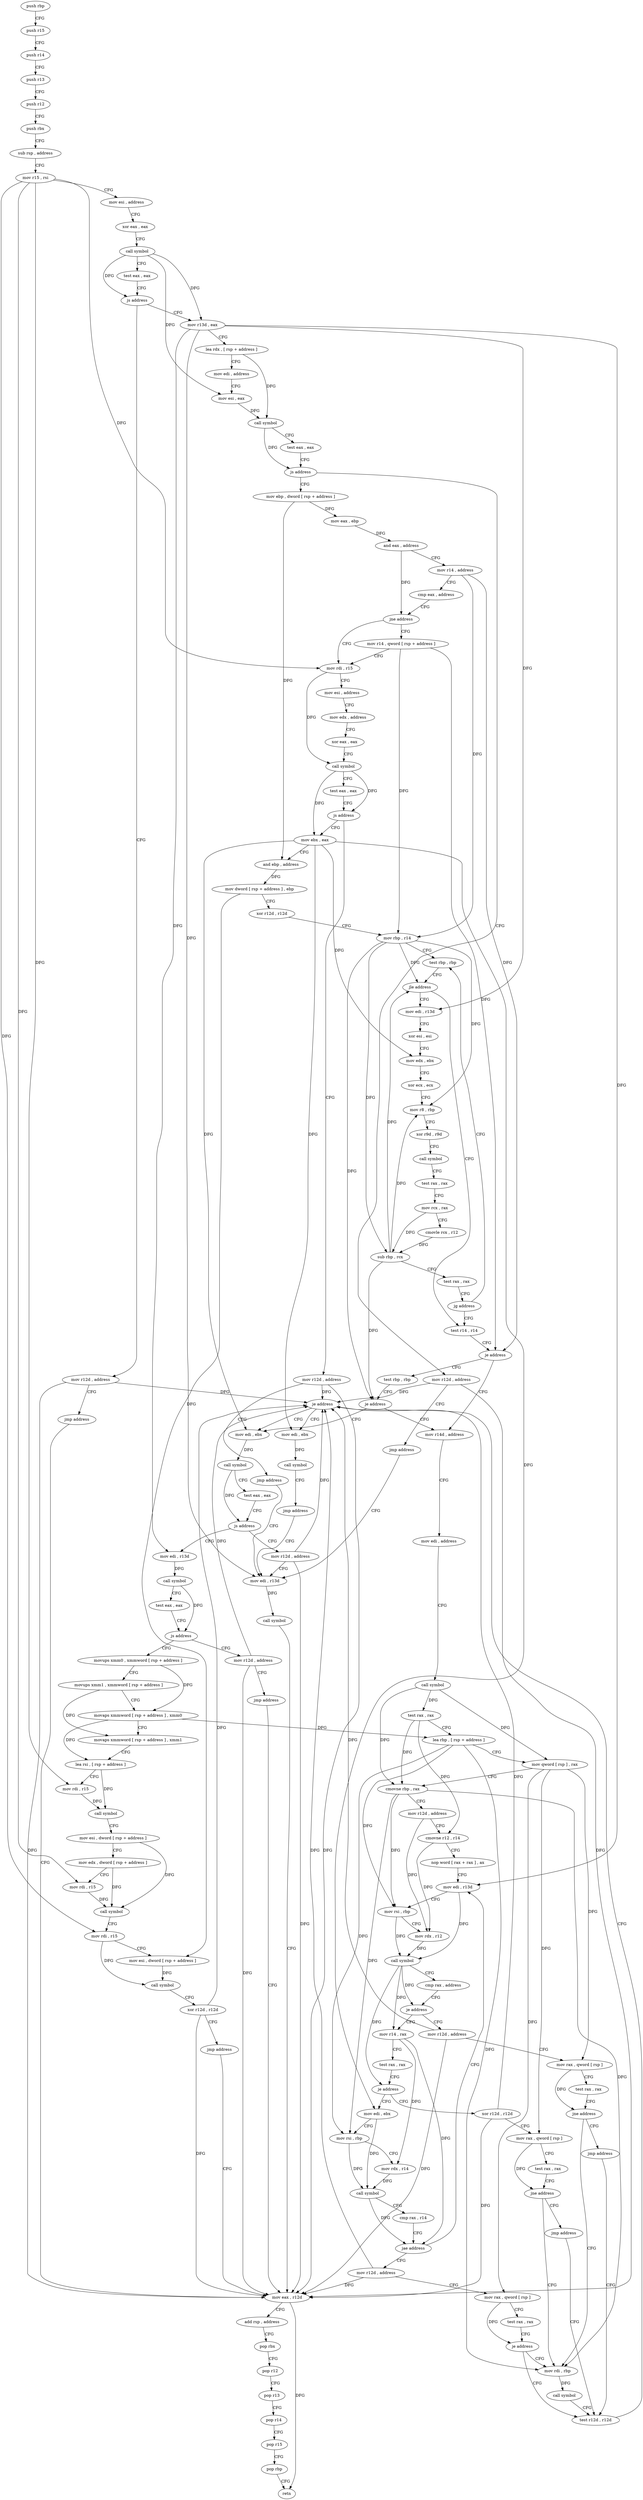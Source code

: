 digraph "func" {
"4216368" [label = "push rbp" ]
"4216369" [label = "push r15" ]
"4216371" [label = "push r14" ]
"4216373" [label = "push r13" ]
"4216375" [label = "push r12" ]
"4216377" [label = "push rbx" ]
"4216378" [label = "sub rsp , address" ]
"4216385" [label = "mov r15 , rsi" ]
"4216388" [label = "mov esi , address" ]
"4216393" [label = "xor eax , eax" ]
"4216395" [label = "call symbol" ]
"4216400" [label = "test eax , eax" ]
"4216402" [label = "js address" ]
"4216718" [label = "mov r12d , address" ]
"4216408" [label = "mov r13d , eax" ]
"4216724" [label = "jmp address" ]
"4216857" [label = "mov eax , r12d" ]
"4216411" [label = "lea rdx , [ rsp + address ]" ]
"4216416" [label = "mov edi , address" ]
"4216421" [label = "mov esi , eax" ]
"4216423" [label = "call symbol" ]
"4216428" [label = "test eax , eax" ]
"4216430" [label = "js address" ]
"4216729" [label = "mov r12d , address" ]
"4216436" [label = "mov ebp , dword [ rsp + address ]" ]
"4216860" [label = "add rsp , address" ]
"4216867" [label = "pop rbx" ]
"4216868" [label = "pop r12" ]
"4216870" [label = "pop r13" ]
"4216872" [label = "pop r14" ]
"4216874" [label = "pop r15" ]
"4216876" [label = "pop rbp" ]
"4216877" [label = "retn" ]
"4216735" [label = "jmp address" ]
"4216849" [label = "mov edi , r13d" ]
"4216440" [label = "mov eax , ebp" ]
"4216442" [label = "and eax , address" ]
"4216447" [label = "mov r14 , address" ]
"4216454" [label = "cmp eax , address" ]
"4216459" [label = "jne address" ]
"4216466" [label = "mov rdi , r15" ]
"4216461" [label = "mov r14 , qword [ rsp + address ]" ]
"4216852" [label = "call symbol" ]
"4216469" [label = "mov esi , address" ]
"4216474" [label = "mov edx , address" ]
"4216479" [label = "xor eax , eax" ]
"4216481" [label = "call symbol" ]
"4216486" [label = "test eax , eax" ]
"4216488" [label = "js address" ]
"4216835" [label = "mov r12d , address" ]
"4216494" [label = "mov ebx , eax" ]
"4216841" [label = "jmp address" ]
"4216496" [label = "and ebp , address" ]
"4216502" [label = "mov dword [ rsp + address ] , ebp" ]
"4216506" [label = "xor r12d , r12d" ]
"4216509" [label = "mov rbp , r14" ]
"4216512" [label = "test rbp , rbp" ]
"4216555" [label = "test r14 , r14" ]
"4216558" [label = "je address" ]
"4216569" [label = "mov r14d , address" ]
"4216560" [label = "test rbp , rbp" ]
"4216517" [label = "mov edi , r13d" ]
"4216520" [label = "xor esi , esi" ]
"4216522" [label = "mov edx , ebx" ]
"4216524" [label = "xor ecx , ecx" ]
"4216526" [label = "mov r8 , rbp" ]
"4216529" [label = "xor r9d , r9d" ]
"4216532" [label = "call symbol" ]
"4216537" [label = "test rax , rax" ]
"4216540" [label = "mov rcx , rax" ]
"4216543" [label = "cmovle rcx , r12" ]
"4216547" [label = "sub rbp , rcx" ]
"4216550" [label = "test rax , rax" ]
"4216553" [label = "jg address" ]
"4216575" [label = "mov edi , address" ]
"4216580" [label = "call symbol" ]
"4216585" [label = "test rax , rax" ]
"4216588" [label = "lea rbp , [ rsp + address ]" ]
"4216596" [label = "mov qword [ rsp ] , rax" ]
"4216600" [label = "cmovne rbp , rax" ]
"4216604" [label = "mov r12d , address" ]
"4216610" [label = "cmovne r12 , r14" ]
"4216614" [label = "nop word [ rax + rax ] , ax" ]
"4216624" [label = "mov edi , r13d" ]
"4216563" [label = "je address" ]
"4216737" [label = "mov edi , ebx" ]
"4216515" [label = "jle address" ]
"4216886" [label = "mov r12d , address" ]
"4216892" [label = "mov rax , qword [ rsp ]" ]
"4216896" [label = "test rax , rax" ]
"4216899" [label = "jne address" ]
"4216693" [label = "mov rdi , rbp" ]
"4216905" [label = "jmp address" ]
"4216648" [label = "mov r14 , rax" ]
"4216651" [label = "test rax , rax" ]
"4216654" [label = "je address" ]
"4216910" [label = "xor r12d , r12d" ]
"4216660" [label = "mov edi , ebx" ]
"4216739" [label = "call symbol" ]
"4216744" [label = "test eax , eax" ]
"4216746" [label = "js address" ]
"4216843" [label = "mov r12d , address" ]
"4216748" [label = "mov edi , r13d" ]
"4216696" [label = "call symbol" ]
"4216701" [label = "test r12d , r12d" ]
"4216913" [label = "mov rax , qword [ rsp ]" ]
"4216917" [label = "test rax , rax" ]
"4216920" [label = "jne address" ]
"4216926" [label = "jmp address" ]
"4216662" [label = "mov rsi , rbp" ]
"4216665" [label = "mov rdx , r14" ]
"4216668" [label = "call symbol" ]
"4216673" [label = "cmp rax , r14" ]
"4216676" [label = "jae address" ]
"4216678" [label = "mov r12d , address" ]
"4216751" [label = "call symbol" ]
"4216756" [label = "test eax , eax" ]
"4216758" [label = "js address" ]
"4216878" [label = "mov r12d , address" ]
"4216760" [label = "movups xmm0 , xmmword [ rsp + address ]" ]
"4216706" [label = "mov edi , ebx" ]
"4216708" [label = "call symbol" ]
"4216713" [label = "jmp address" ]
"4216704" [label = "je address" ]
"4216627" [label = "mov rsi , rbp" ]
"4216630" [label = "mov rdx , r12" ]
"4216633" [label = "call symbol" ]
"4216638" [label = "cmp rax , address" ]
"4216642" [label = "je address" ]
"4216684" [label = "mov rax , qword [ rsp ]" ]
"4216688" [label = "test rax , rax" ]
"4216691" [label = "je address" ]
"4216884" [label = "jmp address" ]
"4216765" [label = "movups xmm1 , xmmword [ rsp + address ]" ]
"4216770" [label = "movaps xmmword [ rsp + address ] , xmm0" ]
"4216778" [label = "movaps xmmword [ rsp + address ] , xmm1" ]
"4216786" [label = "lea rsi , [ rsp + address ]" ]
"4216794" [label = "mov rdi , r15" ]
"4216797" [label = "call symbol" ]
"4216802" [label = "mov esi , dword [ rsp + address ]" ]
"4216806" [label = "mov edx , dword [ rsp + address ]" ]
"4216810" [label = "mov rdi , r15" ]
"4216813" [label = "call symbol" ]
"4216818" [label = "mov rdi , r15" ]
"4216821" [label = "mov esi , dword [ rsp + address ]" ]
"4216825" [label = "call symbol" ]
"4216830" [label = "xor r12d , r12d" ]
"4216833" [label = "jmp address" ]
"4216368" -> "4216369" [ label = "CFG" ]
"4216369" -> "4216371" [ label = "CFG" ]
"4216371" -> "4216373" [ label = "CFG" ]
"4216373" -> "4216375" [ label = "CFG" ]
"4216375" -> "4216377" [ label = "CFG" ]
"4216377" -> "4216378" [ label = "CFG" ]
"4216378" -> "4216385" [ label = "CFG" ]
"4216385" -> "4216388" [ label = "CFG" ]
"4216385" -> "4216466" [ label = "DFG" ]
"4216385" -> "4216794" [ label = "DFG" ]
"4216385" -> "4216810" [ label = "DFG" ]
"4216385" -> "4216818" [ label = "DFG" ]
"4216388" -> "4216393" [ label = "CFG" ]
"4216393" -> "4216395" [ label = "CFG" ]
"4216395" -> "4216400" [ label = "CFG" ]
"4216395" -> "4216402" [ label = "DFG" ]
"4216395" -> "4216408" [ label = "DFG" ]
"4216395" -> "4216421" [ label = "DFG" ]
"4216400" -> "4216402" [ label = "CFG" ]
"4216402" -> "4216718" [ label = "CFG" ]
"4216402" -> "4216408" [ label = "CFG" ]
"4216718" -> "4216724" [ label = "CFG" ]
"4216718" -> "4216857" [ label = "DFG" ]
"4216718" -> "4216704" [ label = "DFG" ]
"4216408" -> "4216411" [ label = "CFG" ]
"4216408" -> "4216849" [ label = "DFG" ]
"4216408" -> "4216517" [ label = "DFG" ]
"4216408" -> "4216748" [ label = "DFG" ]
"4216408" -> "4216624" [ label = "DFG" ]
"4216724" -> "4216857" [ label = "CFG" ]
"4216857" -> "4216860" [ label = "CFG" ]
"4216857" -> "4216877" [ label = "DFG" ]
"4216411" -> "4216416" [ label = "CFG" ]
"4216411" -> "4216423" [ label = "DFG" ]
"4216416" -> "4216421" [ label = "CFG" ]
"4216421" -> "4216423" [ label = "DFG" ]
"4216423" -> "4216428" [ label = "CFG" ]
"4216423" -> "4216430" [ label = "DFG" ]
"4216428" -> "4216430" [ label = "CFG" ]
"4216430" -> "4216729" [ label = "CFG" ]
"4216430" -> "4216436" [ label = "CFG" ]
"4216729" -> "4216735" [ label = "CFG" ]
"4216729" -> "4216857" [ label = "DFG" ]
"4216729" -> "4216704" [ label = "DFG" ]
"4216436" -> "4216440" [ label = "DFG" ]
"4216436" -> "4216496" [ label = "DFG" ]
"4216860" -> "4216867" [ label = "CFG" ]
"4216867" -> "4216868" [ label = "CFG" ]
"4216868" -> "4216870" [ label = "CFG" ]
"4216870" -> "4216872" [ label = "CFG" ]
"4216872" -> "4216874" [ label = "CFG" ]
"4216874" -> "4216876" [ label = "CFG" ]
"4216876" -> "4216877" [ label = "CFG" ]
"4216735" -> "4216849" [ label = "CFG" ]
"4216849" -> "4216852" [ label = "DFG" ]
"4216440" -> "4216442" [ label = "DFG" ]
"4216442" -> "4216447" [ label = "CFG" ]
"4216442" -> "4216459" [ label = "DFG" ]
"4216447" -> "4216454" [ label = "CFG" ]
"4216447" -> "4216509" [ label = "DFG" ]
"4216447" -> "4216558" [ label = "DFG" ]
"4216454" -> "4216459" [ label = "CFG" ]
"4216459" -> "4216466" [ label = "CFG" ]
"4216459" -> "4216461" [ label = "CFG" ]
"4216466" -> "4216469" [ label = "CFG" ]
"4216466" -> "4216481" [ label = "DFG" ]
"4216461" -> "4216466" [ label = "CFG" ]
"4216461" -> "4216509" [ label = "DFG" ]
"4216461" -> "4216558" [ label = "DFG" ]
"4216852" -> "4216857" [ label = "CFG" ]
"4216469" -> "4216474" [ label = "CFG" ]
"4216474" -> "4216479" [ label = "CFG" ]
"4216479" -> "4216481" [ label = "CFG" ]
"4216481" -> "4216486" [ label = "CFG" ]
"4216481" -> "4216488" [ label = "DFG" ]
"4216481" -> "4216494" [ label = "DFG" ]
"4216486" -> "4216488" [ label = "CFG" ]
"4216488" -> "4216835" [ label = "CFG" ]
"4216488" -> "4216494" [ label = "CFG" ]
"4216835" -> "4216841" [ label = "CFG" ]
"4216835" -> "4216857" [ label = "DFG" ]
"4216835" -> "4216704" [ label = "DFG" ]
"4216494" -> "4216496" [ label = "CFG" ]
"4216494" -> "4216522" [ label = "DFG" ]
"4216494" -> "4216737" [ label = "DFG" ]
"4216494" -> "4216660" [ label = "DFG" ]
"4216494" -> "4216706" [ label = "DFG" ]
"4216841" -> "4216849" [ label = "CFG" ]
"4216496" -> "4216502" [ label = "DFG" ]
"4216502" -> "4216506" [ label = "CFG" ]
"4216502" -> "4216821" [ label = "DFG" ]
"4216506" -> "4216509" [ label = "CFG" ]
"4216509" -> "4216512" [ label = "CFG" ]
"4216509" -> "4216515" [ label = "DFG" ]
"4216509" -> "4216526" [ label = "DFG" ]
"4216509" -> "4216563" [ label = "DFG" ]
"4216509" -> "4216547" [ label = "DFG" ]
"4216512" -> "4216515" [ label = "CFG" ]
"4216555" -> "4216558" [ label = "CFG" ]
"4216558" -> "4216569" [ label = "CFG" ]
"4216558" -> "4216560" [ label = "CFG" ]
"4216569" -> "4216575" [ label = "CFG" ]
"4216560" -> "4216563" [ label = "CFG" ]
"4216517" -> "4216520" [ label = "CFG" ]
"4216520" -> "4216522" [ label = "CFG" ]
"4216522" -> "4216524" [ label = "CFG" ]
"4216524" -> "4216526" [ label = "CFG" ]
"4216526" -> "4216529" [ label = "CFG" ]
"4216529" -> "4216532" [ label = "CFG" ]
"4216532" -> "4216537" [ label = "CFG" ]
"4216537" -> "4216540" [ label = "CFG" ]
"4216540" -> "4216543" [ label = "CFG" ]
"4216540" -> "4216547" [ label = "DFG" ]
"4216543" -> "4216547" [ label = "DFG" ]
"4216547" -> "4216550" [ label = "CFG" ]
"4216547" -> "4216515" [ label = "DFG" ]
"4216547" -> "4216526" [ label = "DFG" ]
"4216547" -> "4216563" [ label = "DFG" ]
"4216550" -> "4216553" [ label = "CFG" ]
"4216553" -> "4216512" [ label = "CFG" ]
"4216553" -> "4216555" [ label = "CFG" ]
"4216575" -> "4216580" [ label = "CFG" ]
"4216580" -> "4216585" [ label = "DFG" ]
"4216580" -> "4216596" [ label = "DFG" ]
"4216580" -> "4216600" [ label = "DFG" ]
"4216585" -> "4216588" [ label = "CFG" ]
"4216585" -> "4216600" [ label = "DFG" ]
"4216585" -> "4216610" [ label = "DFG" ]
"4216588" -> "4216596" [ label = "CFG" ]
"4216588" -> "4216627" [ label = "DFG" ]
"4216588" -> "4216693" [ label = "DFG" ]
"4216588" -> "4216662" [ label = "DFG" ]
"4216596" -> "4216600" [ label = "CFG" ]
"4216596" -> "4216892" [ label = "DFG" ]
"4216596" -> "4216913" [ label = "DFG" ]
"4216596" -> "4216684" [ label = "DFG" ]
"4216600" -> "4216604" [ label = "CFG" ]
"4216600" -> "4216627" [ label = "DFG" ]
"4216600" -> "4216693" [ label = "DFG" ]
"4216600" -> "4216662" [ label = "DFG" ]
"4216604" -> "4216610" [ label = "CFG" ]
"4216604" -> "4216630" [ label = "DFG" ]
"4216610" -> "4216614" [ label = "CFG" ]
"4216610" -> "4216630" [ label = "DFG" ]
"4216614" -> "4216624" [ label = "CFG" ]
"4216624" -> "4216627" [ label = "CFG" ]
"4216624" -> "4216633" [ label = "DFG" ]
"4216563" -> "4216737" [ label = "CFG" ]
"4216563" -> "4216569" [ label = "CFG" ]
"4216737" -> "4216739" [ label = "DFG" ]
"4216515" -> "4216555" [ label = "CFG" ]
"4216515" -> "4216517" [ label = "CFG" ]
"4216886" -> "4216892" [ label = "CFG" ]
"4216886" -> "4216857" [ label = "DFG" ]
"4216886" -> "4216704" [ label = "DFG" ]
"4216892" -> "4216896" [ label = "CFG" ]
"4216892" -> "4216899" [ label = "DFG" ]
"4216896" -> "4216899" [ label = "CFG" ]
"4216899" -> "4216693" [ label = "CFG" ]
"4216899" -> "4216905" [ label = "CFG" ]
"4216693" -> "4216696" [ label = "DFG" ]
"4216905" -> "4216701" [ label = "CFG" ]
"4216648" -> "4216651" [ label = "CFG" ]
"4216648" -> "4216665" [ label = "DFG" ]
"4216648" -> "4216676" [ label = "DFG" ]
"4216651" -> "4216654" [ label = "CFG" ]
"4216654" -> "4216910" [ label = "CFG" ]
"4216654" -> "4216660" [ label = "CFG" ]
"4216910" -> "4216913" [ label = "CFG" ]
"4216910" -> "4216857" [ label = "DFG" ]
"4216910" -> "4216704" [ label = "DFG" ]
"4216660" -> "4216662" [ label = "CFG" ]
"4216660" -> "4216668" [ label = "DFG" ]
"4216739" -> "4216744" [ label = "CFG" ]
"4216739" -> "4216746" [ label = "DFG" ]
"4216744" -> "4216746" [ label = "CFG" ]
"4216746" -> "4216843" [ label = "CFG" ]
"4216746" -> "4216748" [ label = "CFG" ]
"4216843" -> "4216849" [ label = "CFG" ]
"4216843" -> "4216857" [ label = "DFG" ]
"4216843" -> "4216704" [ label = "DFG" ]
"4216748" -> "4216751" [ label = "DFG" ]
"4216696" -> "4216701" [ label = "CFG" ]
"4216701" -> "4216704" [ label = "CFG" ]
"4216913" -> "4216917" [ label = "CFG" ]
"4216913" -> "4216920" [ label = "DFG" ]
"4216917" -> "4216920" [ label = "CFG" ]
"4216920" -> "4216693" [ label = "CFG" ]
"4216920" -> "4216926" [ label = "CFG" ]
"4216926" -> "4216701" [ label = "CFG" ]
"4216662" -> "4216665" [ label = "CFG" ]
"4216662" -> "4216668" [ label = "DFG" ]
"4216665" -> "4216668" [ label = "DFG" ]
"4216668" -> "4216673" [ label = "CFG" ]
"4216668" -> "4216676" [ label = "DFG" ]
"4216673" -> "4216676" [ label = "CFG" ]
"4216676" -> "4216624" [ label = "CFG" ]
"4216676" -> "4216678" [ label = "CFG" ]
"4216678" -> "4216684" [ label = "CFG" ]
"4216678" -> "4216857" [ label = "DFG" ]
"4216678" -> "4216704" [ label = "DFG" ]
"4216751" -> "4216756" [ label = "CFG" ]
"4216751" -> "4216758" [ label = "DFG" ]
"4216756" -> "4216758" [ label = "CFG" ]
"4216758" -> "4216878" [ label = "CFG" ]
"4216758" -> "4216760" [ label = "CFG" ]
"4216878" -> "4216884" [ label = "CFG" ]
"4216878" -> "4216857" [ label = "DFG" ]
"4216878" -> "4216704" [ label = "DFG" ]
"4216760" -> "4216765" [ label = "CFG" ]
"4216760" -> "4216770" [ label = "DFG" ]
"4216706" -> "4216708" [ label = "DFG" ]
"4216708" -> "4216713" [ label = "CFG" ]
"4216713" -> "4216849" [ label = "CFG" ]
"4216704" -> "4216737" [ label = "CFG" ]
"4216704" -> "4216706" [ label = "CFG" ]
"4216627" -> "4216630" [ label = "CFG" ]
"4216627" -> "4216633" [ label = "DFG" ]
"4216630" -> "4216633" [ label = "DFG" ]
"4216633" -> "4216638" [ label = "CFG" ]
"4216633" -> "4216642" [ label = "DFG" ]
"4216633" -> "4216648" [ label = "DFG" ]
"4216633" -> "4216654" [ label = "DFG" ]
"4216638" -> "4216642" [ label = "CFG" ]
"4216642" -> "4216886" [ label = "CFG" ]
"4216642" -> "4216648" [ label = "CFG" ]
"4216684" -> "4216688" [ label = "CFG" ]
"4216684" -> "4216691" [ label = "DFG" ]
"4216688" -> "4216691" [ label = "CFG" ]
"4216691" -> "4216701" [ label = "CFG" ]
"4216691" -> "4216693" [ label = "CFG" ]
"4216884" -> "4216857" [ label = "CFG" ]
"4216765" -> "4216770" [ label = "CFG" ]
"4216765" -> "4216778" [ label = "DFG" ]
"4216770" -> "4216778" [ label = "CFG" ]
"4216770" -> "4216588" [ label = "DFG" ]
"4216770" -> "4216786" [ label = "DFG" ]
"4216778" -> "4216786" [ label = "CFG" ]
"4216786" -> "4216794" [ label = "CFG" ]
"4216786" -> "4216797" [ label = "DFG" ]
"4216794" -> "4216797" [ label = "DFG" ]
"4216797" -> "4216802" [ label = "CFG" ]
"4216802" -> "4216806" [ label = "CFG" ]
"4216802" -> "4216813" [ label = "DFG" ]
"4216806" -> "4216810" [ label = "CFG" ]
"4216806" -> "4216813" [ label = "DFG" ]
"4216810" -> "4216813" [ label = "DFG" ]
"4216813" -> "4216818" [ label = "CFG" ]
"4216818" -> "4216821" [ label = "CFG" ]
"4216818" -> "4216825" [ label = "DFG" ]
"4216821" -> "4216825" [ label = "DFG" ]
"4216825" -> "4216830" [ label = "CFG" ]
"4216830" -> "4216833" [ label = "CFG" ]
"4216830" -> "4216857" [ label = "DFG" ]
"4216830" -> "4216704" [ label = "DFG" ]
"4216833" -> "4216857" [ label = "CFG" ]
}
